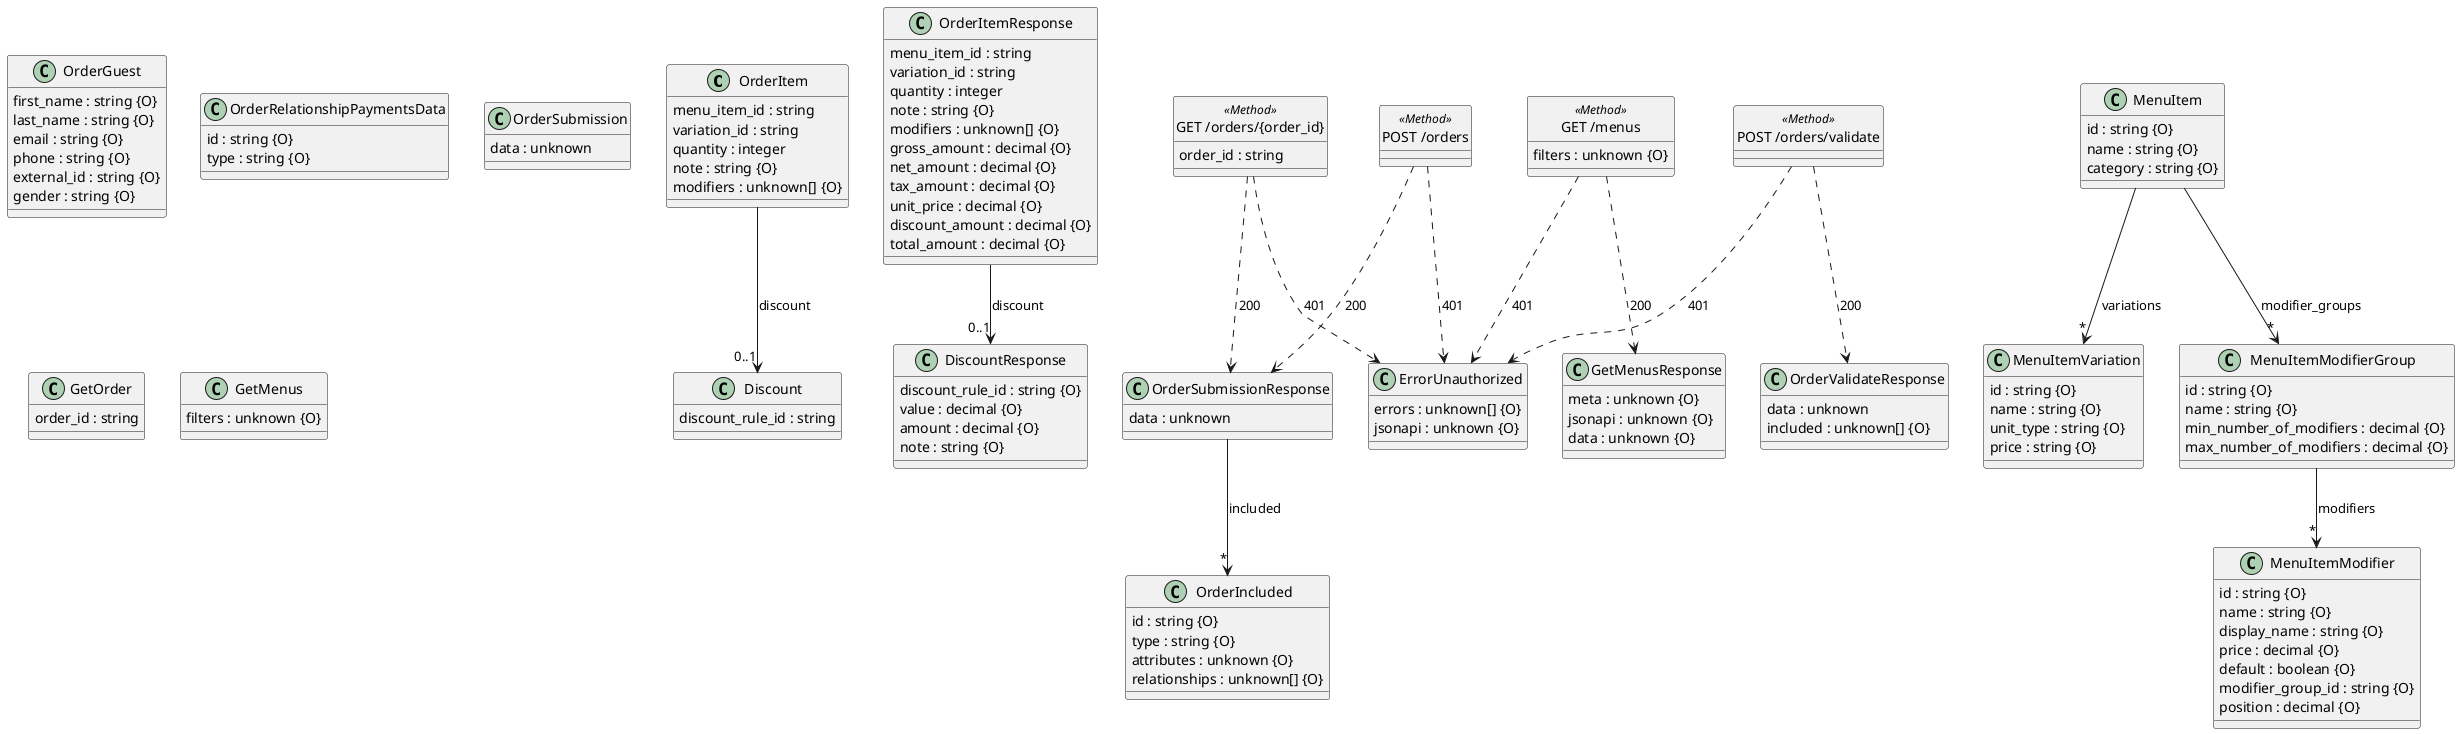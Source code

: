@startuml

class "OrderItem" {
  menu_item_id : string
  variation_id : string
  quantity : integer
  note : string {O}
  modifiers : unknown[] {O}
}

"OrderItem" --> "0..1" "Discount" : discount

class "OrderItemResponse" {
  menu_item_id : string
  variation_id : string
  quantity : integer
  note : string {O}
  modifiers : unknown[] {O}
  gross_amount : decimal {O}
  net_amount : decimal {O}
  tax_amount : decimal {O}
  unit_price : decimal {O}
  discount_amount : decimal {O}
  total_amount : decimal {O}
}

"OrderItemResponse" --> "0..1" "DiscountResponse" : discount

class "OrderGuest" {
  first_name : string {O}
  last_name : string {O}
  email : string {O}
  phone : string {O}
  external_id : string {O}
  gender : string {O}
}

class "Discount" {
  discount_rule_id : string
}

class "DiscountResponse" {
  discount_rule_id : string {O}
  value : decimal {O}
  amount : decimal {O}
  note : string {O}
}

class "OrderRelationshipPaymentsData" {
  id : string {O}
  type : string {O}
}

class "OrderIncluded" {
  id : string {O}
  type : string {O}
  attributes : unknown {O}
  relationships : unknown[] {O}
}

class "OrderSubmission" {
  data : unknown
}

class "OrderSubmissionResponse" {
  data : unknown
}

"OrderSubmissionResponse" --> "*" "OrderIncluded" : included

class "OrderValidateResponse" {
  data : unknown
  included : unknown[] {O}
}

class "GetOrder" {
  order_id : string
}

class "MenuItem" {
  id : string {O}
  name : string {O}
  category : string {O}
}

"MenuItem" --> "*" "MenuItemVariation" : variations

"MenuItem" --> "*" "MenuItemModifierGroup" : modifier_groups

class "MenuItemVariation" {
  id : string {O}
  name : string {O}
  unit_type : string {O}
  price : string {O}
}

class "MenuItemModifier" {
  id : string {O}
  name : string {O}
  display_name : string {O}
  price : decimal {O}
  default : boolean {O}
  modifier_group_id : string {O}
  position : decimal {O}
}

class "MenuItemModifierGroup" {
  id : string {O}
  name : string {O}
  min_number_of_modifiers : decimal {O}
  max_number_of_modifiers : decimal {O}
}

"MenuItemModifierGroup" --> "*" "MenuItemModifier" : modifiers

class "GetMenus" {
  filters : unknown {O}
}

class "GetMenusResponse" {
  meta : unknown {O}
  jsonapi : unknown {O}
  data : unknown {O}
}

class "ErrorUnauthorized" {
  errors : unknown[] {O}
  jsonapi : unknown {O}
}
hide <<Method>> circle

class "GET /menus" <<Method>> {
  filters : unknown {O}
}

"GET /menus" ..> "GetMenusResponse": 200

"GET /menus" ..> "ErrorUnauthorized": 401

class "POST /orders/validate" <<Method>> {
}

"POST /orders/validate" ..> "OrderValidateResponse": 200

"POST /orders/validate" ..> "ErrorUnauthorized": 401

class "POST /orders" <<Method>> {
}

"POST /orders" ..> "OrderSubmissionResponse": 200

"POST /orders" ..> "ErrorUnauthorized": 401

class "GET /orders/{order_id}" <<Method>> {
  order_id : string
}

"GET /orders/{order_id}" ..> "OrderSubmissionResponse": 200

"GET /orders/{order_id}" ..> "ErrorUnauthorized": 401

@enduml